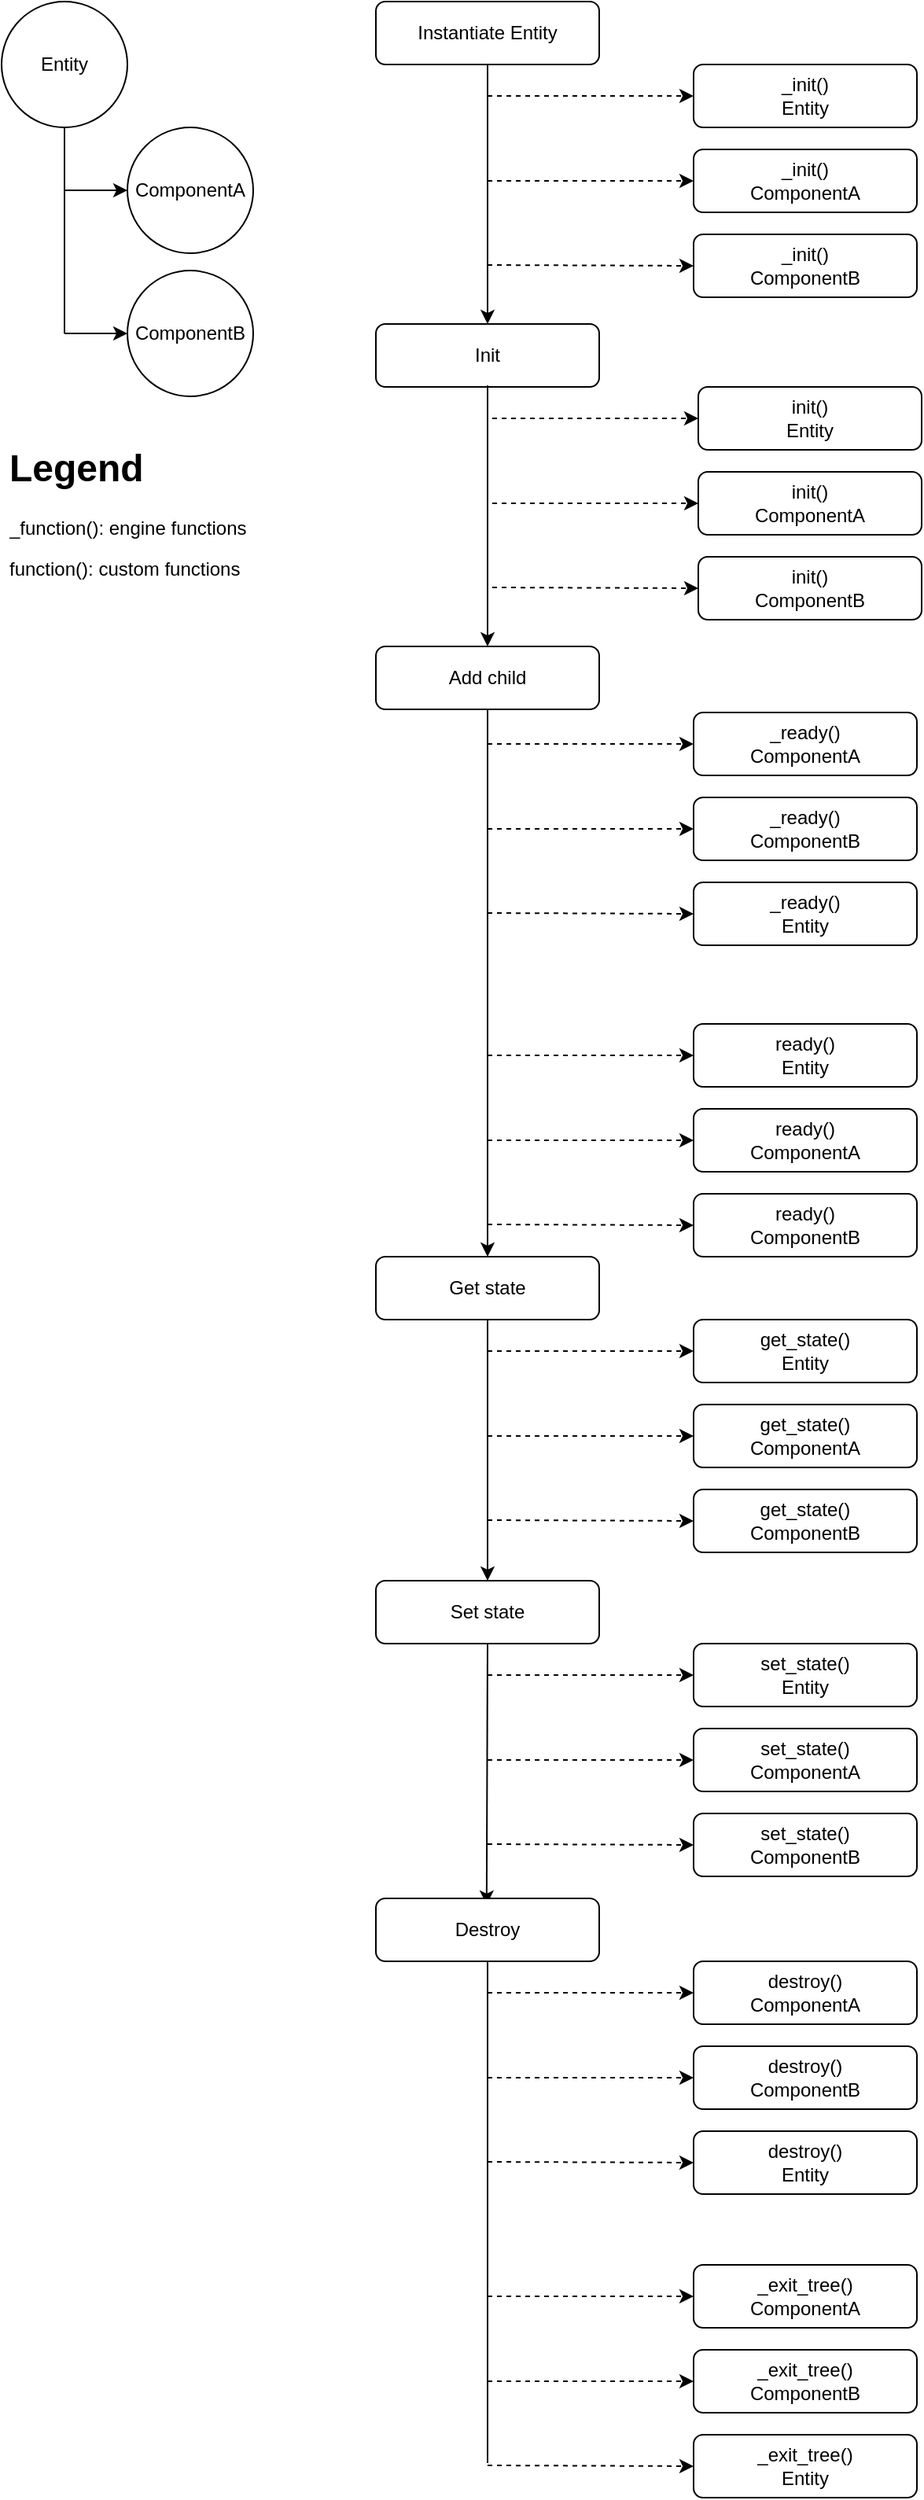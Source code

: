<mxfile>
    <diagram id="hRxsKbnzgLM1ulpH792F" name="Page-1">
        <mxGraphModel dx="1184" dy="706" grid="0" gridSize="10" guides="1" tooltips="1" connect="1" arrows="1" fold="1" page="0" pageScale="1" pageWidth="827" pageHeight="1169" math="0" shadow="0">
            <root>
                <mxCell id="0"/>
                <mxCell id="1" parent="0"/>
                <mxCell id="2" value="Instantiate Entity" style="rounded=1;whiteSpace=wrap;html=1;" parent="1" vertex="1">
                    <mxGeometry x="238" width="142" height="40" as="geometry"/>
                </mxCell>
                <mxCell id="5" value="ComponentA" style="ellipse;whiteSpace=wrap;html=1;aspect=fixed;" parent="1" vertex="1">
                    <mxGeometry x="80" y="80" width="80" height="80" as="geometry"/>
                </mxCell>
                <mxCell id="6" value="Entity" style="ellipse;whiteSpace=wrap;html=1;aspect=fixed;" parent="1" vertex="1">
                    <mxGeometry width="80" height="80" as="geometry"/>
                </mxCell>
                <mxCell id="7" value="ComponentB" style="ellipse;whiteSpace=wrap;html=1;aspect=fixed;" parent="1" vertex="1">
                    <mxGeometry x="80" y="171" width="80" height="80" as="geometry"/>
                </mxCell>
                <mxCell id="9" value="" style="endArrow=none;html=1;entryX=0.5;entryY=1;entryDx=0;entryDy=0;" parent="1" target="6" edge="1">
                    <mxGeometry width="50" height="50" relative="1" as="geometry">
                        <mxPoint x="40" y="211" as="sourcePoint"/>
                        <mxPoint x="459" y="168" as="targetPoint"/>
                    </mxGeometry>
                </mxCell>
                <mxCell id="10" value="" style="endArrow=classic;html=1;entryX=0;entryY=0.5;entryDx=0;entryDy=0;" parent="1" target="7" edge="1">
                    <mxGeometry width="50" height="50" relative="1" as="geometry">
                        <mxPoint x="40" y="211" as="sourcePoint"/>
                        <mxPoint x="459" y="168" as="targetPoint"/>
                    </mxGeometry>
                </mxCell>
                <mxCell id="11" value="" style="endArrow=classic;html=1;entryX=0;entryY=0.5;entryDx=0;entryDy=0;" parent="1" target="5" edge="1">
                    <mxGeometry width="50" height="50" relative="1" as="geometry">
                        <mxPoint x="40" y="120" as="sourcePoint"/>
                        <mxPoint x="78" y="120" as="targetPoint"/>
                    </mxGeometry>
                </mxCell>
                <mxCell id="12" value="" style="endArrow=classic;html=1;exitX=0.5;exitY=1;exitDx=0;exitDy=0;entryX=0.5;entryY=0;entryDx=0;entryDy=0;" parent="1" source="2" target="13" edge="1">
                    <mxGeometry width="50" height="50" relative="1" as="geometry">
                        <mxPoint x="346" y="246" as="sourcePoint"/>
                        <mxPoint x="309" y="177" as="targetPoint"/>
                    </mxGeometry>
                </mxCell>
                <mxCell id="13" value="Init" style="rounded=1;whiteSpace=wrap;html=1;" parent="1" vertex="1">
                    <mxGeometry x="238" y="205" width="142" height="40" as="geometry"/>
                </mxCell>
                <mxCell id="14" value="" style="endArrow=classic;html=1;exitX=0.5;exitY=0.975;exitDx=0;exitDy=0;entryX=0.5;entryY=0;entryDx=0;entryDy=0;exitPerimeter=0;" parent="1" source="13" target="15" edge="1">
                    <mxGeometry width="50" height="50" relative="1" as="geometry">
                        <mxPoint x="309" y="253" as="sourcePoint"/>
                        <mxPoint x="309" y="390" as="targetPoint"/>
                    </mxGeometry>
                </mxCell>
                <mxCell id="15" value="Add child" style="rounded=1;whiteSpace=wrap;html=1;" parent="1" vertex="1">
                    <mxGeometry x="238" y="410" width="142" height="40" as="geometry"/>
                </mxCell>
                <mxCell id="16" value="" style="endArrow=classic;html=1;exitX=0.5;exitY=1;exitDx=0;exitDy=0;entryX=0.5;entryY=0;entryDx=0;entryDy=0;" parent="1" source="15" target="17" edge="1">
                    <mxGeometry width="50" height="50" relative="1" as="geometry">
                        <mxPoint x="309" y="450" as="sourcePoint"/>
                        <mxPoint x="309" y="596" as="targetPoint"/>
                    </mxGeometry>
                </mxCell>
                <mxCell id="17" value="Get state" style="rounded=1;whiteSpace=wrap;html=1;" parent="1" vertex="1">
                    <mxGeometry x="238" y="798" width="142" height="40" as="geometry"/>
                </mxCell>
                <mxCell id="18" value="_init()&lt;br&gt;Entity" style="rounded=1;whiteSpace=wrap;html=1;" parent="1" vertex="1">
                    <mxGeometry x="440" y="40" width="142" height="40" as="geometry"/>
                </mxCell>
                <mxCell id="19" value="_init()&lt;br&gt;ComponentA" style="rounded=1;whiteSpace=wrap;html=1;" parent="1" vertex="1">
                    <mxGeometry x="440" y="94" width="142" height="40" as="geometry"/>
                </mxCell>
                <mxCell id="20" value="_init()&lt;br&gt;ComponentB" style="rounded=1;whiteSpace=wrap;html=1;" parent="1" vertex="1">
                    <mxGeometry x="440" y="148" width="142" height="40" as="geometry"/>
                </mxCell>
                <mxCell id="21" value="" style="endArrow=classic;html=1;entryX=0;entryY=0.5;entryDx=0;entryDy=0;dashed=1;" parent="1" target="18" edge="1">
                    <mxGeometry width="50" height="50" relative="1" as="geometry">
                        <mxPoint x="309" y="60" as="sourcePoint"/>
                        <mxPoint x="494" y="226" as="targetPoint"/>
                    </mxGeometry>
                </mxCell>
                <mxCell id="22" value="" style="endArrow=classic;html=1;entryX=0;entryY=0.5;entryDx=0;entryDy=0;dashed=1;" parent="1" target="19" edge="1">
                    <mxGeometry width="50" height="50" relative="1" as="geometry">
                        <mxPoint x="309" y="114" as="sourcePoint"/>
                        <mxPoint x="440" y="110" as="targetPoint"/>
                    </mxGeometry>
                </mxCell>
                <mxCell id="23" value="" style="endArrow=classic;html=1;entryX=0;entryY=0.5;entryDx=0;entryDy=0;dashed=1;" parent="1" target="20" edge="1">
                    <mxGeometry width="50" height="50" relative="1" as="geometry">
                        <mxPoint x="309" y="167.5" as="sourcePoint"/>
                        <mxPoint x="440" y="167.5" as="targetPoint"/>
                    </mxGeometry>
                </mxCell>
                <mxCell id="24" value="init()&lt;br&gt;Entity" style="rounded=1;whiteSpace=wrap;html=1;" parent="1" vertex="1">
                    <mxGeometry x="443" y="245" width="142" height="40" as="geometry"/>
                </mxCell>
                <mxCell id="25" value="init()&lt;br&gt;ComponentA" style="rounded=1;whiteSpace=wrap;html=1;" parent="1" vertex="1">
                    <mxGeometry x="443" y="299" width="142" height="40" as="geometry"/>
                </mxCell>
                <mxCell id="26" value="init()&lt;br&gt;ComponentB" style="rounded=1;whiteSpace=wrap;html=1;" parent="1" vertex="1">
                    <mxGeometry x="443" y="353" width="142" height="40" as="geometry"/>
                </mxCell>
                <mxCell id="27" value="" style="endArrow=classic;html=1;entryX=0;entryY=0.5;entryDx=0;entryDy=0;dashed=1;" parent="1" target="24" edge="1">
                    <mxGeometry width="50" height="50" relative="1" as="geometry">
                        <mxPoint x="312" y="265" as="sourcePoint"/>
                        <mxPoint x="497" y="431" as="targetPoint"/>
                    </mxGeometry>
                </mxCell>
                <mxCell id="28" value="" style="endArrow=classic;html=1;entryX=0;entryY=0.5;entryDx=0;entryDy=0;dashed=1;" parent="1" target="25" edge="1">
                    <mxGeometry width="50" height="50" relative="1" as="geometry">
                        <mxPoint x="312" y="319" as="sourcePoint"/>
                        <mxPoint x="443" y="315" as="targetPoint"/>
                    </mxGeometry>
                </mxCell>
                <mxCell id="29" value="" style="endArrow=classic;html=1;entryX=0;entryY=0.5;entryDx=0;entryDy=0;dashed=1;" parent="1" target="26" edge="1">
                    <mxGeometry width="50" height="50" relative="1" as="geometry">
                        <mxPoint x="312" y="372.5" as="sourcePoint"/>
                        <mxPoint x="443" y="372.5" as="targetPoint"/>
                    </mxGeometry>
                </mxCell>
                <mxCell id="30" value="_ready()&lt;br&gt;ComponentA" style="rounded=1;whiteSpace=wrap;html=1;" parent="1" vertex="1">
                    <mxGeometry x="440" y="452" width="142" height="40" as="geometry"/>
                </mxCell>
                <mxCell id="31" value="_ready()&lt;br&gt;ComponentB" style="rounded=1;whiteSpace=wrap;html=1;" parent="1" vertex="1">
                    <mxGeometry x="440" y="506" width="142" height="40" as="geometry"/>
                </mxCell>
                <mxCell id="32" value="_ready()&lt;br&gt;Entity" style="rounded=1;whiteSpace=wrap;html=1;" parent="1" vertex="1">
                    <mxGeometry x="440" y="560" width="142" height="40" as="geometry"/>
                </mxCell>
                <mxCell id="33" value="" style="endArrow=classic;html=1;entryX=0;entryY=0.5;entryDx=0;entryDy=0;dashed=1;" parent="1" target="30" edge="1">
                    <mxGeometry width="50" height="50" relative="1" as="geometry">
                        <mxPoint x="309" y="472" as="sourcePoint"/>
                        <mxPoint x="494" y="638" as="targetPoint"/>
                    </mxGeometry>
                </mxCell>
                <mxCell id="34" value="" style="endArrow=classic;html=1;entryX=0;entryY=0.5;entryDx=0;entryDy=0;dashed=1;" parent="1" target="31" edge="1">
                    <mxGeometry width="50" height="50" relative="1" as="geometry">
                        <mxPoint x="309" y="526" as="sourcePoint"/>
                        <mxPoint x="440" y="522" as="targetPoint"/>
                    </mxGeometry>
                </mxCell>
                <mxCell id="35" value="" style="endArrow=classic;html=1;entryX=0;entryY=0.5;entryDx=0;entryDy=0;dashed=1;" parent="1" target="32" edge="1">
                    <mxGeometry width="50" height="50" relative="1" as="geometry">
                        <mxPoint x="309" y="579.5" as="sourcePoint"/>
                        <mxPoint x="440" y="579.5" as="targetPoint"/>
                    </mxGeometry>
                </mxCell>
                <mxCell id="36" value="ready()&lt;br&gt;Entity" style="rounded=1;whiteSpace=wrap;html=1;" parent="1" vertex="1">
                    <mxGeometry x="440" y="650" width="142" height="40" as="geometry"/>
                </mxCell>
                <mxCell id="37" value="ready()&lt;br&gt;ComponentA" style="rounded=1;whiteSpace=wrap;html=1;" parent="1" vertex="1">
                    <mxGeometry x="440" y="704" width="142" height="40" as="geometry"/>
                </mxCell>
                <mxCell id="38" value="ready()&lt;br&gt;ComponentB" style="rounded=1;whiteSpace=wrap;html=1;" parent="1" vertex="1">
                    <mxGeometry x="440" y="758" width="142" height="40" as="geometry"/>
                </mxCell>
                <mxCell id="39" value="" style="endArrow=classic;html=1;entryX=0;entryY=0.5;entryDx=0;entryDy=0;dashed=1;" parent="1" target="36" edge="1">
                    <mxGeometry width="50" height="50" relative="1" as="geometry">
                        <mxPoint x="309" y="670" as="sourcePoint"/>
                        <mxPoint x="494" y="836" as="targetPoint"/>
                    </mxGeometry>
                </mxCell>
                <mxCell id="40" value="" style="endArrow=classic;html=1;entryX=0;entryY=0.5;entryDx=0;entryDy=0;dashed=1;" parent="1" target="37" edge="1">
                    <mxGeometry width="50" height="50" relative="1" as="geometry">
                        <mxPoint x="309" y="724" as="sourcePoint"/>
                        <mxPoint x="440" y="720" as="targetPoint"/>
                    </mxGeometry>
                </mxCell>
                <mxCell id="41" value="" style="endArrow=classic;html=1;entryX=0;entryY=0.5;entryDx=0;entryDy=0;dashed=1;" parent="1" target="38" edge="1">
                    <mxGeometry width="50" height="50" relative="1" as="geometry">
                        <mxPoint x="309" y="777.5" as="sourcePoint"/>
                        <mxPoint x="440" y="777.5" as="targetPoint"/>
                    </mxGeometry>
                </mxCell>
                <mxCell id="42" value="get_state()&lt;br&gt;Entity" style="rounded=1;whiteSpace=wrap;html=1;" parent="1" vertex="1">
                    <mxGeometry x="440" y="838" width="142" height="40" as="geometry"/>
                </mxCell>
                <mxCell id="43" value="get_state()&lt;br&gt;ComponentA" style="rounded=1;whiteSpace=wrap;html=1;" parent="1" vertex="1">
                    <mxGeometry x="440" y="892" width="142" height="40" as="geometry"/>
                </mxCell>
                <mxCell id="44" value="get_state()&lt;br&gt;ComponentB" style="rounded=1;whiteSpace=wrap;html=1;" parent="1" vertex="1">
                    <mxGeometry x="440" y="946" width="142" height="40" as="geometry"/>
                </mxCell>
                <mxCell id="45" value="" style="endArrow=classic;html=1;entryX=0;entryY=0.5;entryDx=0;entryDy=0;dashed=1;" parent="1" target="42" edge="1">
                    <mxGeometry width="50" height="50" relative="1" as="geometry">
                        <mxPoint x="309" y="858" as="sourcePoint"/>
                        <mxPoint x="494" y="1024" as="targetPoint"/>
                    </mxGeometry>
                </mxCell>
                <mxCell id="46" value="" style="endArrow=classic;html=1;entryX=0;entryY=0.5;entryDx=0;entryDy=0;dashed=1;" parent="1" target="43" edge="1">
                    <mxGeometry width="50" height="50" relative="1" as="geometry">
                        <mxPoint x="309" y="912" as="sourcePoint"/>
                        <mxPoint x="440" y="908" as="targetPoint"/>
                    </mxGeometry>
                </mxCell>
                <mxCell id="47" value="" style="endArrow=classic;html=1;entryX=0;entryY=0.5;entryDx=0;entryDy=0;dashed=1;" parent="1" target="44" edge="1">
                    <mxGeometry width="50" height="50" relative="1" as="geometry">
                        <mxPoint x="309" y="965.5" as="sourcePoint"/>
                        <mxPoint x="440" y="965.5" as="targetPoint"/>
                    </mxGeometry>
                </mxCell>
                <mxCell id="48" value="" style="endArrow=classic;html=1;exitX=0.5;exitY=1;exitDx=0;exitDy=0;entryX=0.5;entryY=0;entryDx=0;entryDy=0;" parent="1" source="17" target="49" edge="1">
                    <mxGeometry width="50" height="50" relative="1" as="geometry">
                        <mxPoint x="308.41" y="838" as="sourcePoint"/>
                        <mxPoint x="308.41" y="1004" as="targetPoint"/>
                    </mxGeometry>
                </mxCell>
                <mxCell id="49" value="Set state" style="rounded=1;whiteSpace=wrap;html=1;" parent="1" vertex="1">
                    <mxGeometry x="238" y="1004" width="142" height="40" as="geometry"/>
                </mxCell>
                <mxCell id="50" value="set_state()&lt;br&gt;Entity" style="rounded=1;whiteSpace=wrap;html=1;" parent="1" vertex="1">
                    <mxGeometry x="440" y="1044" width="142" height="40" as="geometry"/>
                </mxCell>
                <mxCell id="51" value="set_state()&lt;br&gt;ComponentA" style="rounded=1;whiteSpace=wrap;html=1;" parent="1" vertex="1">
                    <mxGeometry x="440" y="1098" width="142" height="40" as="geometry"/>
                </mxCell>
                <mxCell id="52" value="set_state()&lt;br&gt;ComponentB" style="rounded=1;whiteSpace=wrap;html=1;" parent="1" vertex="1">
                    <mxGeometry x="440" y="1152" width="142" height="40" as="geometry"/>
                </mxCell>
                <mxCell id="53" value="" style="endArrow=classic;html=1;entryX=0;entryY=0.5;entryDx=0;entryDy=0;dashed=1;" parent="1" target="50" edge="1">
                    <mxGeometry width="50" height="50" relative="1" as="geometry">
                        <mxPoint x="309" y="1064" as="sourcePoint"/>
                        <mxPoint x="494" y="1230" as="targetPoint"/>
                    </mxGeometry>
                </mxCell>
                <mxCell id="54" value="" style="endArrow=classic;html=1;entryX=0;entryY=0.5;entryDx=0;entryDy=0;dashed=1;" parent="1" target="51" edge="1">
                    <mxGeometry width="50" height="50" relative="1" as="geometry">
                        <mxPoint x="309" y="1118" as="sourcePoint"/>
                        <mxPoint x="440" y="1114" as="targetPoint"/>
                    </mxGeometry>
                </mxCell>
                <mxCell id="55" value="" style="endArrow=classic;html=1;entryX=0;entryY=0.5;entryDx=0;entryDy=0;dashed=1;" parent="1" target="52" edge="1">
                    <mxGeometry width="50" height="50" relative="1" as="geometry">
                        <mxPoint x="309" y="1171.5" as="sourcePoint"/>
                        <mxPoint x="440" y="1171.5" as="targetPoint"/>
                    </mxGeometry>
                </mxCell>
                <mxCell id="56" value="" style="endArrow=classic;html=1;exitX=0.5;exitY=1;exitDx=0;exitDy=0;entryX=0.5;entryY=0;entryDx=0;entryDy=0;" parent="1" source="49" edge="1">
                    <mxGeometry width="50" height="50" relative="1" as="geometry">
                        <mxPoint x="308.41" y="1044" as="sourcePoint"/>
                        <mxPoint x="308.41" y="1210" as="targetPoint"/>
                    </mxGeometry>
                </mxCell>
                <mxCell id="57" value="Destroy" style="rounded=1;whiteSpace=wrap;html=1;" parent="1" vertex="1">
                    <mxGeometry x="238" y="1206" width="142" height="40" as="geometry"/>
                </mxCell>
                <mxCell id="58" value="destroy()&lt;br&gt;ComponentA" style="rounded=1;whiteSpace=wrap;html=1;" parent="1" vertex="1">
                    <mxGeometry x="440" y="1246" width="142" height="40" as="geometry"/>
                </mxCell>
                <mxCell id="59" value="destroy()&lt;br&gt;ComponentB" style="rounded=1;whiteSpace=wrap;html=1;" parent="1" vertex="1">
                    <mxGeometry x="440" y="1300" width="142" height="40" as="geometry"/>
                </mxCell>
                <mxCell id="60" value="destroy()&lt;br&gt;Entity" style="rounded=1;whiteSpace=wrap;html=1;" parent="1" vertex="1">
                    <mxGeometry x="440" y="1354" width="142" height="40" as="geometry"/>
                </mxCell>
                <mxCell id="61" value="" style="endArrow=classic;html=1;entryX=0;entryY=0.5;entryDx=0;entryDy=0;dashed=1;" parent="1" target="58" edge="1">
                    <mxGeometry width="50" height="50" relative="1" as="geometry">
                        <mxPoint x="309" y="1266" as="sourcePoint"/>
                        <mxPoint x="494" y="1432" as="targetPoint"/>
                    </mxGeometry>
                </mxCell>
                <mxCell id="62" value="" style="endArrow=classic;html=1;entryX=0;entryY=0.5;entryDx=0;entryDy=0;dashed=1;" parent="1" target="59" edge="1">
                    <mxGeometry width="50" height="50" relative="1" as="geometry">
                        <mxPoint x="309" y="1320" as="sourcePoint"/>
                        <mxPoint x="440" y="1316" as="targetPoint"/>
                    </mxGeometry>
                </mxCell>
                <mxCell id="63" value="" style="endArrow=classic;html=1;entryX=0;entryY=0.5;entryDx=0;entryDy=0;dashed=1;" parent="1" target="60" edge="1">
                    <mxGeometry width="50" height="50" relative="1" as="geometry">
                        <mxPoint x="309" y="1373.5" as="sourcePoint"/>
                        <mxPoint x="440" y="1373.5" as="targetPoint"/>
                    </mxGeometry>
                </mxCell>
                <mxCell id="65" value="" style="endArrow=none;html=1;exitX=0.5;exitY=1;exitDx=0;exitDy=0;endFill=0;" parent="1" source="57" edge="1">
                    <mxGeometry width="50" height="50" relative="1" as="geometry">
                        <mxPoint x="308.5" y="1246" as="sourcePoint"/>
                        <mxPoint x="309" y="1565" as="targetPoint"/>
                    </mxGeometry>
                </mxCell>
                <mxCell id="67" value="_exit_tree()&lt;br&gt;ComponentA" style="rounded=1;whiteSpace=wrap;html=1;" parent="1" vertex="1">
                    <mxGeometry x="440" y="1439" width="142" height="40" as="geometry"/>
                </mxCell>
                <mxCell id="68" value="_exit_tree()&lt;br&gt;ComponentB" style="rounded=1;whiteSpace=wrap;html=1;" parent="1" vertex="1">
                    <mxGeometry x="440" y="1493" width="142" height="40" as="geometry"/>
                </mxCell>
                <mxCell id="69" value="_exit_tree()&lt;br&gt;Entity" style="rounded=1;whiteSpace=wrap;html=1;" parent="1" vertex="1">
                    <mxGeometry x="440" y="1547" width="142" height="40" as="geometry"/>
                </mxCell>
                <mxCell id="70" value="" style="endArrow=classic;html=1;entryX=0;entryY=0.5;entryDx=0;entryDy=0;dashed=1;" parent="1" target="67" edge="1">
                    <mxGeometry width="50" height="50" relative="1" as="geometry">
                        <mxPoint x="309" y="1459" as="sourcePoint"/>
                        <mxPoint x="494" y="1625" as="targetPoint"/>
                    </mxGeometry>
                </mxCell>
                <mxCell id="71" value="" style="endArrow=classic;html=1;entryX=0;entryY=0.5;entryDx=0;entryDy=0;dashed=1;" parent="1" target="68" edge="1">
                    <mxGeometry width="50" height="50" relative="1" as="geometry">
                        <mxPoint x="309" y="1513" as="sourcePoint"/>
                        <mxPoint x="440" y="1509" as="targetPoint"/>
                    </mxGeometry>
                </mxCell>
                <mxCell id="72" value="" style="endArrow=classic;html=1;entryX=0;entryY=0.5;entryDx=0;entryDy=0;dashed=1;" parent="1" target="69" edge="1">
                    <mxGeometry width="50" height="50" relative="1" as="geometry">
                        <mxPoint x="309" y="1566.5" as="sourcePoint"/>
                        <mxPoint x="440" y="1566.5" as="targetPoint"/>
                    </mxGeometry>
                </mxCell>
                <mxCell id="73" value="&lt;h1&gt;Legend&lt;/h1&gt;&lt;p&gt;_function(): engine functions&lt;/p&gt;&lt;p&gt;function(): custom functions&lt;br&gt;&lt;/p&gt;" style="text;html=1;strokeColor=none;fillColor=none;spacing=5;spacingTop=-20;whiteSpace=wrap;overflow=hidden;rounded=0;" parent="1" vertex="1">
                    <mxGeometry y="277" width="190" height="120" as="geometry"/>
                </mxCell>
            </root>
        </mxGraphModel>
    </diagram>
</mxfile>